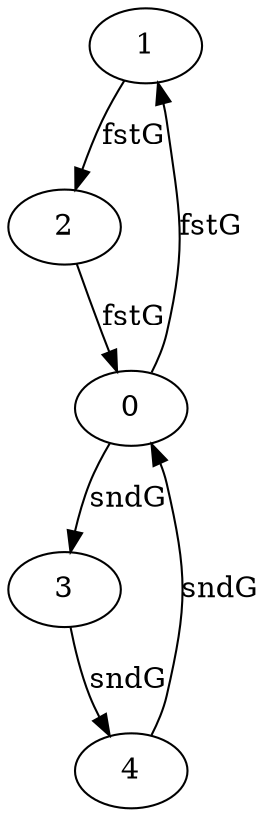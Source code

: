 digraph  {
1;
2;
0;
3;
4;
1 -> 2 [key=0, label=fstG];
2 -> 0 [key=0, label=fstG];
0 -> 1 [key=0, label=fstG];
0 -> 3 [key=0, label=sndG];
3 -> 4 [key=0, label=sndG];
4 -> 0 [key=0, label=sndG];
}
